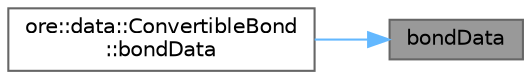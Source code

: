 digraph "bondData"
{
 // INTERACTIVE_SVG=YES
 // LATEX_PDF_SIZE
  bgcolor="transparent";
  edge [fontname=Helvetica,fontsize=10,labelfontname=Helvetica,labelfontsize=10];
  node [fontname=Helvetica,fontsize=10,shape=box,height=0.2,width=0.4];
  rankdir="RL";
  Node1 [label="bondData",height=0.2,width=0.4,color="gray40", fillcolor="grey60", style="filled", fontcolor="black",tooltip=" "];
  Node1 -> Node2 [dir="back",color="steelblue1",style="solid"];
  Node2 [label="ore::data::ConvertibleBond\l::bondData",height=0.2,width=0.4,color="grey40", fillcolor="white", style="filled",URL="$classore_1_1data_1_1_convertible_bond.html#ad50b76958fc9fcda46b54e6b2987ee08",tooltip=" "];
}
